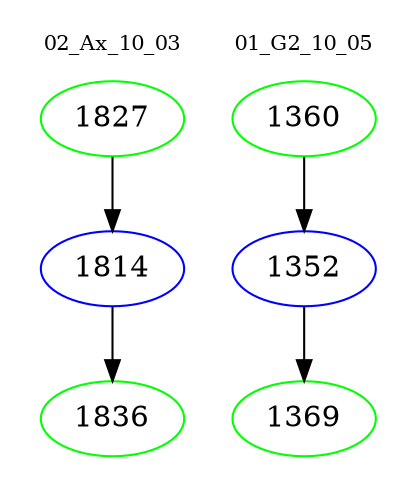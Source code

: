 digraph{
subgraph cluster_0 {
color = white
label = "02_Ax_10_03";
fontsize=10;
T0_1827 [label="1827", color="green"]
T0_1827 -> T0_1814 [color="black"]
T0_1814 [label="1814", color="blue"]
T0_1814 -> T0_1836 [color="black"]
T0_1836 [label="1836", color="green"]
}
subgraph cluster_1 {
color = white
label = "01_G2_10_05";
fontsize=10;
T1_1360 [label="1360", color="green"]
T1_1360 -> T1_1352 [color="black"]
T1_1352 [label="1352", color="blue"]
T1_1352 -> T1_1369 [color="black"]
T1_1369 [label="1369", color="green"]
}
}
